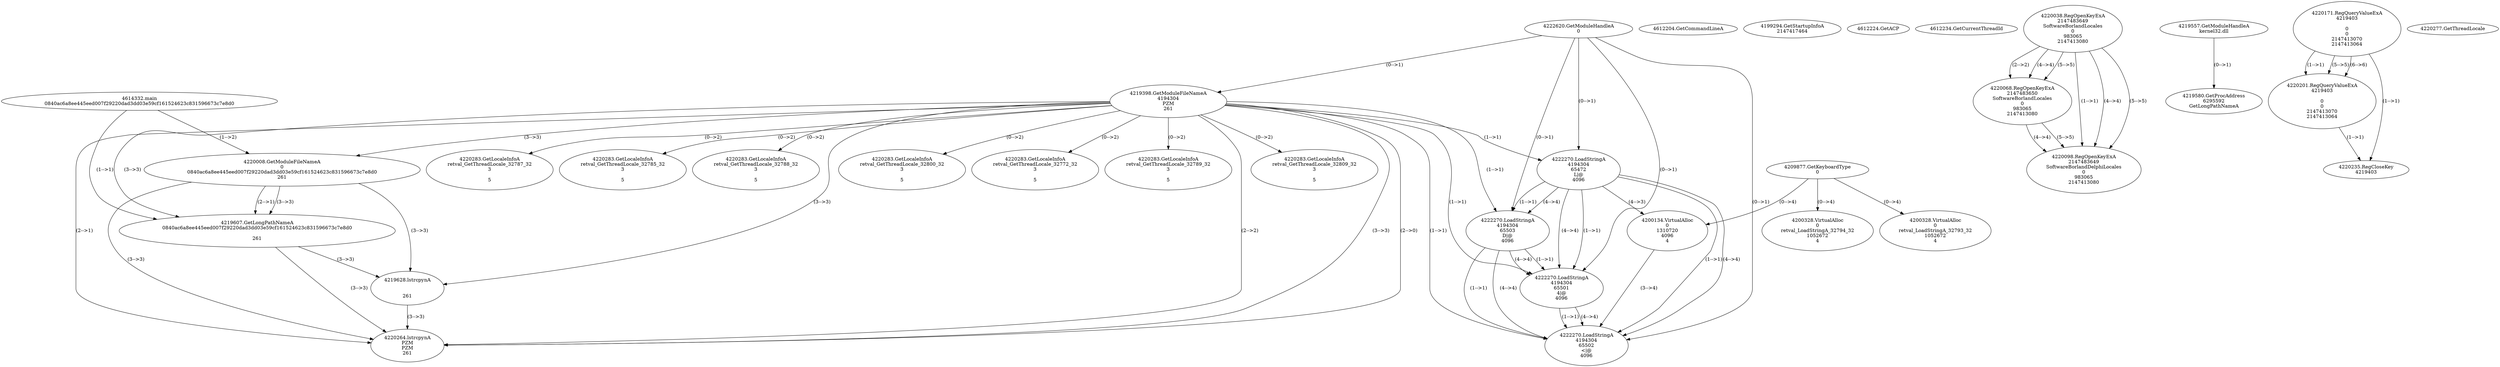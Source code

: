 // Global SCDG with merge call
digraph {
	0 [label="4614332.main
0840ac6a8ee445eed007f29220dad3dd03e59cf161524623c831596673c7e8d0"]
	1 [label="4222620.GetModuleHandleA
0"]
	2 [label="4209877.GetKeyboardType
0"]
	3 [label="4612204.GetCommandLineA
"]
	4 [label="4199294.GetStartupInfoA
2147417464"]
	5 [label="4612224.GetACP
"]
	6 [label="4612234.GetCurrentThreadId
"]
	7 [label="4219398.GetModuleFileNameA
4194304
PZM
261"]
	1 -> 7 [label="(0-->1)"]
	8 [label="4220008.GetModuleFileNameA
0
0840ac6a8ee445eed007f29220dad3dd03e59cf161524623c831596673c7e8d0
261"]
	0 -> 8 [label="(1-->2)"]
	7 -> 8 [label="(3-->3)"]
	9 [label="4220038.RegOpenKeyExA
2147483649
Software\Borland\Locales
0
983065
2147413080"]
	10 [label="4219557.GetModuleHandleA
kernel32.dll"]
	11 [label="4219580.GetProcAddress
6295592
GetLongPathNameA"]
	10 -> 11 [label="(0-->1)"]
	12 [label="4219607.GetLongPathNameA
0840ac6a8ee445eed007f29220dad3dd03e59cf161524623c831596673c7e8d0

261"]
	0 -> 12 [label="(1-->1)"]
	8 -> 12 [label="(2-->1)"]
	7 -> 12 [label="(3-->3)"]
	8 -> 12 [label="(3-->3)"]
	13 [label="4219628.lstrcpynA


261"]
	7 -> 13 [label="(3-->3)"]
	8 -> 13 [label="(3-->3)"]
	12 -> 13 [label="(3-->3)"]
	14 [label="4220171.RegQueryValueExA
4219403

0
0
2147413070
2147413064"]
	15 [label="4220201.RegQueryValueExA
4219403

0
0
2147413070
2147413064"]
	14 -> 15 [label="(1-->1)"]
	14 -> 15 [label="(5-->5)"]
	14 -> 15 [label="(6-->6)"]
	16 [label="4220235.RegCloseKey
4219403"]
	14 -> 16 [label="(1-->1)"]
	15 -> 16 [label="(1-->1)"]
	17 [label="4220264.lstrcpynA
PZM
PZM
261"]
	7 -> 17 [label="(2-->1)"]
	7 -> 17 [label="(2-->2)"]
	7 -> 17 [label="(3-->3)"]
	8 -> 17 [label="(3-->3)"]
	12 -> 17 [label="(3-->3)"]
	13 -> 17 [label="(3-->3)"]
	7 -> 17 [label="(2-->0)"]
	18 [label="4220277.GetThreadLocale
"]
	19 [label="4220283.GetLocaleInfoA
retval_GetThreadLocale_32787_32
3

5"]
	7 -> 19 [label="(0-->2)"]
	20 [label="4222270.LoadStringA
4194304
65472
L|@
4096"]
	1 -> 20 [label="(0-->1)"]
	7 -> 20 [label="(1-->1)"]
	21 [label="4200328.VirtualAlloc
0
retval_LoadStringA_32794_32
1052672
4"]
	2 -> 21 [label="(0-->4)"]
	22 [label="4220283.GetLocaleInfoA
retval_GetThreadLocale_32785_32
3

5"]
	7 -> 22 [label="(0-->2)"]
	23 [label="4200328.VirtualAlloc
0
retval_LoadStringA_32793_32
1052672
4"]
	2 -> 23 [label="(0-->4)"]
	24 [label="4200134.VirtualAlloc
0
1310720
4096
4"]
	20 -> 24 [label="(4-->3)"]
	2 -> 24 [label="(0-->4)"]
	25 [label="4220068.RegOpenKeyExA
2147483650
Software\Borland\Locales
0
983065
2147413080"]
	9 -> 25 [label="(2-->2)"]
	9 -> 25 [label="(4-->4)"]
	9 -> 25 [label="(5-->5)"]
	26 [label="4220283.GetLocaleInfoA
retval_GetThreadLocale_32788_32
3

5"]
	7 -> 26 [label="(0-->2)"]
	27 [label="4222270.LoadStringA
4194304
65503
D|@
4096"]
	1 -> 27 [label="(0-->1)"]
	7 -> 27 [label="(1-->1)"]
	20 -> 27 [label="(1-->1)"]
	20 -> 27 [label="(4-->4)"]
	28 [label="4222270.LoadStringA
4194304
65501
4|@
4096"]
	1 -> 28 [label="(0-->1)"]
	7 -> 28 [label="(1-->1)"]
	20 -> 28 [label="(1-->1)"]
	27 -> 28 [label="(1-->1)"]
	20 -> 28 [label="(4-->4)"]
	27 -> 28 [label="(4-->4)"]
	29 [label="4220283.GetLocaleInfoA
retval_GetThreadLocale_32800_32
3

5"]
	7 -> 29 [label="(0-->2)"]
	30 [label="4220098.RegOpenKeyExA
2147483649
Software\Borland\Delphi\Locales
0
983065
2147413080"]
	9 -> 30 [label="(1-->1)"]
	9 -> 30 [label="(4-->4)"]
	25 -> 30 [label="(4-->4)"]
	9 -> 30 [label="(5-->5)"]
	25 -> 30 [label="(5-->5)"]
	31 [label="4220283.GetLocaleInfoA
retval_GetThreadLocale_32772_32
3

5"]
	7 -> 31 [label="(0-->2)"]
	32 [label="4220283.GetLocaleInfoA
retval_GetThreadLocale_32789_32
3

5"]
	7 -> 32 [label="(0-->2)"]
	33 [label="4220283.GetLocaleInfoA
retval_GetThreadLocale_32809_32
3

5"]
	7 -> 33 [label="(0-->2)"]
	34 [label="4222270.LoadStringA
4194304
65502
<|@
4096"]
	1 -> 34 [label="(0-->1)"]
	7 -> 34 [label="(1-->1)"]
	20 -> 34 [label="(1-->1)"]
	27 -> 34 [label="(1-->1)"]
	28 -> 34 [label="(1-->1)"]
	20 -> 34 [label="(4-->4)"]
	24 -> 34 [label="(3-->4)"]
	27 -> 34 [label="(4-->4)"]
	28 -> 34 [label="(4-->4)"]
}
